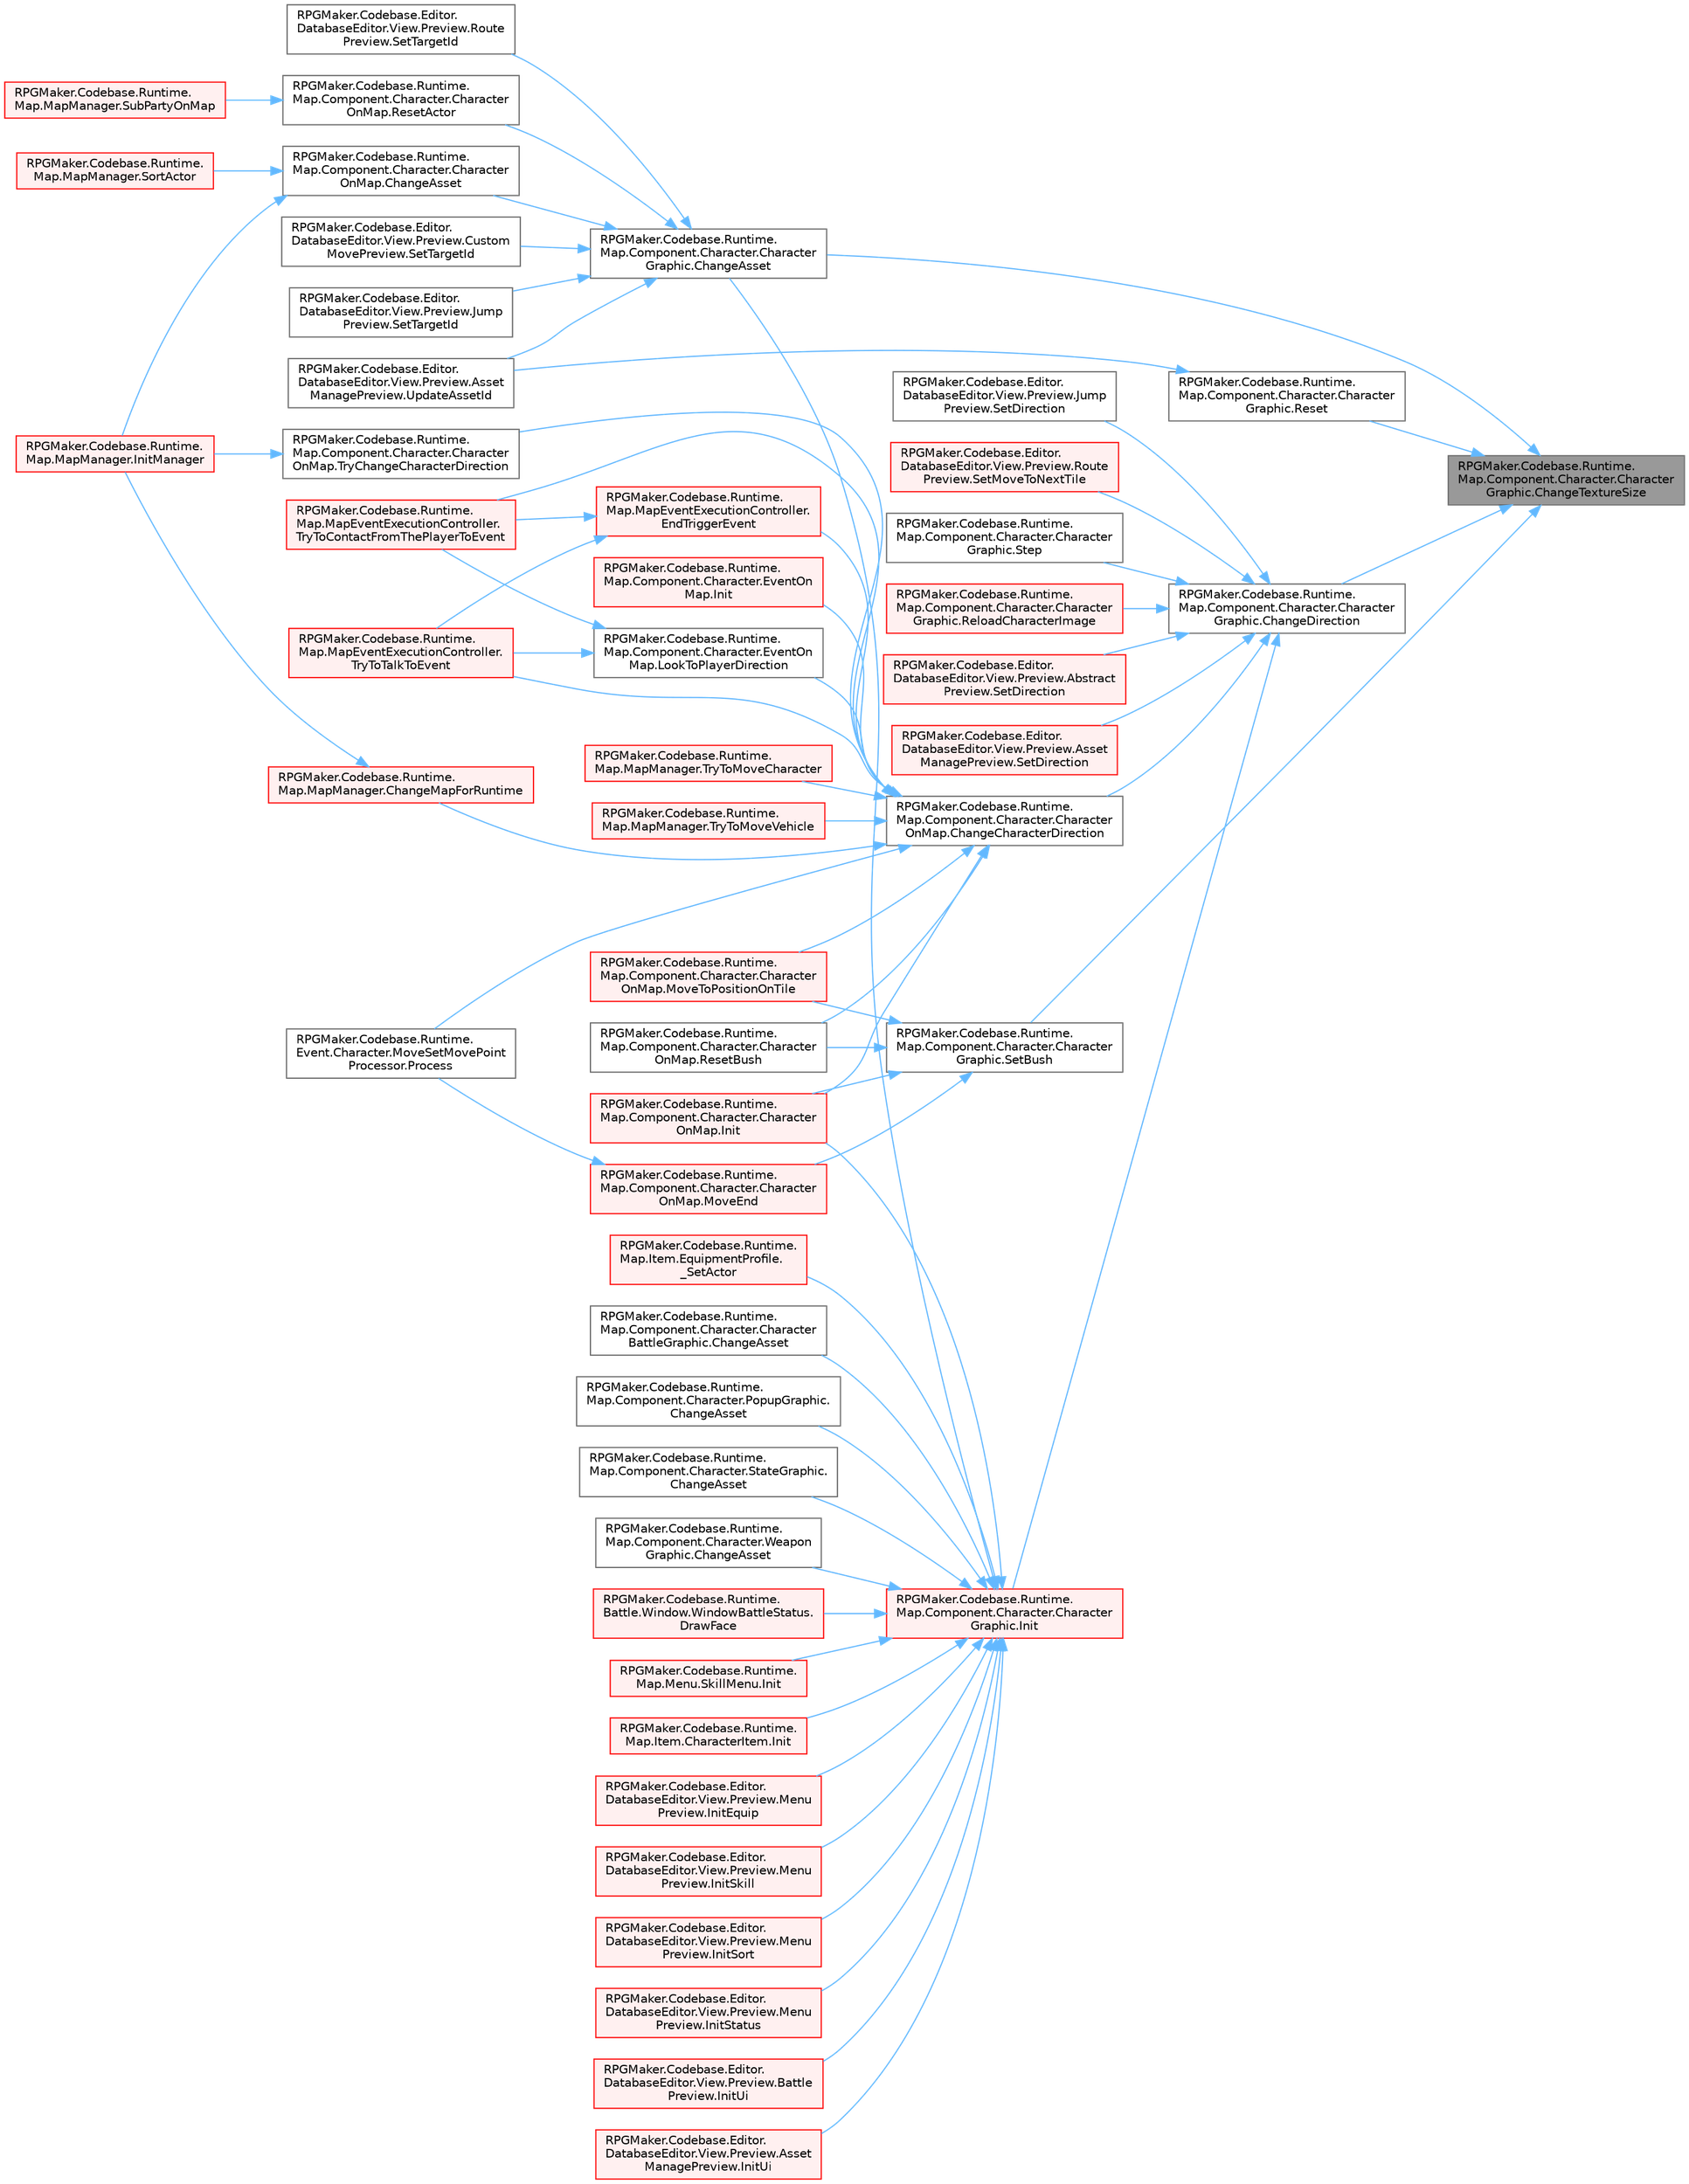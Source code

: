 digraph "RPGMaker.Codebase.Runtime.Map.Component.Character.CharacterGraphic.ChangeTextureSize"
{
 // LATEX_PDF_SIZE
  bgcolor="transparent";
  edge [fontname=Helvetica,fontsize=10,labelfontname=Helvetica,labelfontsize=10];
  node [fontname=Helvetica,fontsize=10,shape=box,height=0.2,width=0.4];
  rankdir="RL";
  Node1 [id="Node000001",label="RPGMaker.Codebase.Runtime.\lMap.Component.Character.Character\lGraphic.ChangeTextureSize",height=0.2,width=0.4,color="gray40", fillcolor="grey60", style="filled", fontcolor="black",tooltip="😁 テクスチャー・サイズ変更"];
  Node1 -> Node2 [id="edge1_Node000001_Node000002",dir="back",color="steelblue1",style="solid",tooltip=" "];
  Node2 [id="Node000002",label="RPGMaker.Codebase.Runtime.\lMap.Component.Character.Character\lGraphic.ChangeAsset",height=0.2,width=0.4,color="grey40", fillcolor="white", style="filled",URL="$da/d44/class_r_p_g_maker_1_1_codebase_1_1_runtime_1_1_map_1_1_component_1_1_character_1_1_character_graphic.html#ad921b54f353042fff144583e441b7b62",tooltip="😁 資産変更"];
  Node2 -> Node3 [id="edge2_Node000002_Node000003",dir="back",color="steelblue1",style="solid",tooltip=" "];
  Node3 [id="Node000003",label="RPGMaker.Codebase.Runtime.\lMap.Component.Character.Character\lOnMap.ChangeAsset",height=0.2,width=0.4,color="grey40", fillcolor="white", style="filled",URL="$d0/dad/class_r_p_g_maker_1_1_codebase_1_1_runtime_1_1_map_1_1_component_1_1_character_1_1_character_on_map.html#a41928ad79ad9f7867e1a03876e237d1c",tooltip="😁 資産変更"];
  Node3 -> Node4 [id="edge3_Node000003_Node000004",dir="back",color="steelblue1",style="solid",tooltip=" "];
  Node4 [id="Node000004",label="RPGMaker.Codebase.Runtime.\lMap.MapManager.InitManager",height=0.2,width=0.4,color="red", fillcolor="#FFF0F0", style="filled",URL="$d5/d0f/class_r_p_g_maker_1_1_codebase_1_1_runtime_1_1_map_1_1_map_manager.html#ae14061e8d125d7fe532437b6ba183131",tooltip="😁 マップ初期化"];
  Node3 -> Node7 [id="edge4_Node000003_Node000007",dir="back",color="steelblue1",style="solid",tooltip=" "];
  Node7 [id="Node000007",label="RPGMaker.Codebase.Runtime.\lMap.MapManager.SortActor",height=0.2,width=0.4,color="red", fillcolor="#FFF0F0", style="filled",URL="$d5/d0f/class_r_p_g_maker_1_1_codebase_1_1_runtime_1_1_map_1_1_map_manager.html#a101e9ec6e1a3b9b3916859057549625a",tooltip="😁 役者ソート"];
  Node2 -> Node12 [id="edge5_Node000002_Node000012",dir="back",color="steelblue1",style="solid",tooltip=" "];
  Node12 [id="Node000012",label="RPGMaker.Codebase.Runtime.\lMap.Component.Character.Character\lOnMap.ResetActor",height=0.2,width=0.4,color="grey40", fillcolor="white", style="filled",URL="$d0/dad/class_r_p_g_maker_1_1_codebase_1_1_runtime_1_1_map_1_1_component_1_1_character_1_1_character_on_map.html#a760a9cdc476ed0bed3bf3eec89886266",tooltip="😁 役者再設定"];
  Node12 -> Node13 [id="edge6_Node000012_Node000013",dir="back",color="steelblue1",style="solid",tooltip=" "];
  Node13 [id="Node000013",label="RPGMaker.Codebase.Runtime.\lMap.MapManager.SubPartyOnMap",height=0.2,width=0.4,color="red", fillcolor="#FFF0F0", style="filled",URL="$d5/d0f/class_r_p_g_maker_1_1_codebase_1_1_runtime_1_1_map_1_1_map_manager.html#a9337c8d44cc12466e7f3f3dd34c48ee2",tooltip="😁 マップ上のサブ・パーティー"];
  Node2 -> Node16 [id="edge7_Node000002_Node000016",dir="back",color="steelblue1",style="solid",tooltip=" "];
  Node16 [id="Node000016",label="RPGMaker.Codebase.Editor.\lDatabaseEditor.View.Preview.Custom\lMovePreview.SetTargetId",height=0.2,width=0.4,color="grey40", fillcolor="white", style="filled",URL="$d3/dc0/class_r_p_g_maker_1_1_codebase_1_1_editor_1_1_database_editor_1_1_view_1_1_preview_1_1_custom_move_preview.html#ac7050ee2f7129dc2f0fae8dab68a7be7",tooltip="😁 対象Ｉｄ設定"];
  Node2 -> Node17 [id="edge8_Node000002_Node000017",dir="back",color="steelblue1",style="solid",tooltip=" "];
  Node17 [id="Node000017",label="RPGMaker.Codebase.Editor.\lDatabaseEditor.View.Preview.Jump\lPreview.SetTargetId",height=0.2,width=0.4,color="grey40", fillcolor="white", style="filled",URL="$da/d33/class_r_p_g_maker_1_1_codebase_1_1_editor_1_1_database_editor_1_1_view_1_1_preview_1_1_jump_preview.html#aab77f85d6189af00fd836b516f06b81a",tooltip="😁 対象Ｉｄ設定"];
  Node2 -> Node18 [id="edge9_Node000002_Node000018",dir="back",color="steelblue1",style="solid",tooltip=" "];
  Node18 [id="Node000018",label="RPGMaker.Codebase.Editor.\lDatabaseEditor.View.Preview.Route\lPreview.SetTargetId",height=0.2,width=0.4,color="grey40", fillcolor="white", style="filled",URL="$d1/d5c/class_r_p_g_maker_1_1_codebase_1_1_editor_1_1_database_editor_1_1_view_1_1_preview_1_1_route_preview.html#a413f7d2204b5752d10502b1d783d2bd4",tooltip="😁 対象Ｉｄ設定"];
  Node2 -> Node19 [id="edge10_Node000002_Node000019",dir="back",color="steelblue1",style="solid",tooltip=" "];
  Node19 [id="Node000019",label="RPGMaker.Codebase.Editor.\lDatabaseEditor.View.Preview.Asset\lManagePreview.UpdateAssetId",height=0.2,width=0.4,color="grey40", fillcolor="white", style="filled",URL="$d1/d66/class_r_p_g_maker_1_1_codebase_1_1_editor_1_1_database_editor_1_1_view_1_1_preview_1_1_asset_manage_preview.html#a18b2f9b84bd50c02140dc62de74916a1",tooltip="😁 資産Ｉｄ更新"];
  Node1 -> Node20 [id="edge11_Node000001_Node000020",dir="back",color="steelblue1",style="solid",tooltip=" "];
  Node20 [id="Node000020",label="RPGMaker.Codebase.Runtime.\lMap.Component.Character.Character\lGraphic.ChangeDirection",height=0.2,width=0.4,color="grey40", fillcolor="white", style="filled",URL="$da/d44/class_r_p_g_maker_1_1_codebase_1_1_runtime_1_1_map_1_1_component_1_1_character_1_1_character_graphic.html#a8d5ab5c51f8f01da17e02ee445042c14",tooltip="😁 向き変更"];
  Node20 -> Node21 [id="edge12_Node000020_Node000021",dir="back",color="steelblue1",style="solid",tooltip=" "];
  Node21 [id="Node000021",label="RPGMaker.Codebase.Runtime.\lMap.Component.Character.Character\lOnMap.ChangeCharacterDirection",height=0.2,width=0.4,color="grey40", fillcolor="white", style="filled",URL="$d0/dad/class_r_p_g_maker_1_1_codebase_1_1_runtime_1_1_map_1_1_component_1_1_character_1_1_character_on_map.html#adfcb95a5cb4a72b7940a9260b208703e",tooltip="😁 向きを変える"];
  Node21 -> Node22 [id="edge13_Node000021_Node000022",dir="back",color="steelblue1",style="solid",tooltip=" "];
  Node22 [id="Node000022",label="RPGMaker.Codebase.Runtime.\lMap.MapManager.ChangeMapForRuntime",height=0.2,width=0.4,color="red", fillcolor="#FFF0F0", style="filled",URL="$d5/d0f/class_r_p_g_maker_1_1_codebase_1_1_runtime_1_1_map_1_1_map_manager.html#a164b0a6efee413b3cff10ea519ab8029",tooltip="😁 マップを表示する"];
  Node22 -> Node4 [id="edge14_Node000022_Node000004",dir="back",color="steelblue1",style="solid",tooltip=" "];
  Node21 -> Node25 [id="edge15_Node000021_Node000025",dir="back",color="steelblue1",style="solid",tooltip=" "];
  Node25 [id="Node000025",label="RPGMaker.Codebase.Runtime.\lMap.MapEventExecutionController.\lEndTriggerEvent",height=0.2,width=0.4,color="red", fillcolor="#FFF0F0", style="filled",URL="$db/d6c/class_r_p_g_maker_1_1_codebase_1_1_runtime_1_1_map_1_1_map_event_execution_controller.html#a4b5ffa4de63aa68e836c9d4c7e542309",tooltip="😁 接触またはアクションキーでの実行の終了時処理"];
  Node25 -> Node27 [id="edge16_Node000025_Node000027",dir="back",color="steelblue1",style="solid",tooltip=" "];
  Node27 [id="Node000027",label="RPGMaker.Codebase.Runtime.\lMap.MapEventExecutionController.\lTryToContactFromThePlayerToEvent",height=0.2,width=0.4,color="red", fillcolor="#FFF0F0", style="filled",URL="$db/d6c/class_r_p_g_maker_1_1_codebase_1_1_runtime_1_1_map_1_1_map_event_execution_controller.html#ae8a8868d390cc54cdd9423794707e6d6",tooltip="😁 接触でのイベントを実行する"];
  Node25 -> Node87 [id="edge17_Node000025_Node000087",dir="back",color="steelblue1",style="solid",tooltip=" "];
  Node87 [id="Node000087",label="RPGMaker.Codebase.Runtime.\lMap.MapEventExecutionController.\lTryToTalkToEvent",height=0.2,width=0.4,color="red", fillcolor="#FFF0F0", style="filled",URL="$db/d6c/class_r_p_g_maker_1_1_codebase_1_1_runtime_1_1_map_1_1_map_event_execution_controller.html#af3617ac5a414c04e062dc020dadefd74",tooltip="😁 アクションキーでイベントを実行する"];
  Node21 -> Node101 [id="edge18_Node000021_Node000101",dir="back",color="steelblue1",style="solid",tooltip=" "];
  Node101 [id="Node000101",label="RPGMaker.Codebase.Runtime.\lMap.Component.Character.EventOn\lMap.Init",height=0.2,width=0.4,color="red", fillcolor="#FFF0F0", style="filled",URL="$da/d39/class_r_p_g_maker_1_1_codebase_1_1_runtime_1_1_map_1_1_component_1_1_character_1_1_event_on_map.html#a761d1bccb412210b736ee1924584be0b",tooltip="😁 初期化処理"];
  Node21 -> Node104 [id="edge19_Node000021_Node000104",dir="back",color="steelblue1",style="solid",tooltip=" "];
  Node104 [id="Node000104",label="RPGMaker.Codebase.Runtime.\lMap.Component.Character.Character\lOnMap.Init",height=0.2,width=0.4,color="red", fillcolor="#FFF0F0", style="filled",URL="$d0/dad/class_r_p_g_maker_1_1_codebase_1_1_runtime_1_1_map_1_1_component_1_1_character_1_1_character_on_map.html#a27b8186e3612dc97d5609617b01a3f20",tooltip="😁 初期化"];
  Node21 -> Node107 [id="edge20_Node000021_Node000107",dir="back",color="steelblue1",style="solid",tooltip=" "];
  Node107 [id="Node000107",label="RPGMaker.Codebase.Runtime.\lMap.Component.Character.EventOn\lMap.LookToPlayerDirection",height=0.2,width=0.4,color="grey40", fillcolor="white", style="filled",URL="$da/d39/class_r_p_g_maker_1_1_codebase_1_1_runtime_1_1_map_1_1_component_1_1_character_1_1_event_on_map.html#a689ec96fa163c746893cf0668eb2d3a2",tooltip="😁 向き更新処理"];
  Node107 -> Node27 [id="edge21_Node000107_Node000027",dir="back",color="steelblue1",style="solid",tooltip=" "];
  Node107 -> Node87 [id="edge22_Node000107_Node000087",dir="back",color="steelblue1",style="solid",tooltip=" "];
  Node21 -> Node108 [id="edge23_Node000021_Node000108",dir="back",color="steelblue1",style="solid",tooltip=" "];
  Node108 [id="Node000108",label="RPGMaker.Codebase.Runtime.\lMap.Component.Character.Character\lOnMap.MoveToPositionOnTile",height=0.2,width=0.4,color="red", fillcolor="#FFF0F0", style="filled",URL="$d0/dad/class_r_p_g_maker_1_1_codebase_1_1_runtime_1_1_map_1_1_component_1_1_character_1_1_character_on_map.html#ad2d967761c9c99d601e1230d00f85606",tooltip="😁 指定したタイルの位置へ移動する"];
  Node21 -> Node69 [id="edge24_Node000021_Node000069",dir="back",color="steelblue1",style="solid",tooltip=" "];
  Node69 [id="Node000069",label="RPGMaker.Codebase.Runtime.\lEvent.Character.MoveSetMovePoint\lProcessor.Process",height=0.2,width=0.4,color="grey40", fillcolor="white", style="filled",URL="$d9/d20/class_r_p_g_maker_1_1_codebase_1_1_runtime_1_1_event_1_1_character_1_1_move_set_move_point_processor.html#a63eb19e984504a0eff588225fdcd93ad",tooltip="😁 処理"];
  Node21 -> Node114 [id="edge25_Node000021_Node000114",dir="back",color="steelblue1",style="solid",tooltip=" "];
  Node114 [id="Node000114",label="RPGMaker.Codebase.Runtime.\lMap.Component.Character.Character\lOnMap.ResetBush",height=0.2,width=0.4,color="grey40", fillcolor="white", style="filled",URL="$d0/dad/class_r_p_g_maker_1_1_codebase_1_1_runtime_1_1_map_1_1_component_1_1_character_1_1_character_on_map.html#aa8e72d9800bc02560ac4e34101f843e8",tooltip="😁 茂み再設定処理"];
  Node21 -> Node115 [id="edge26_Node000021_Node000115",dir="back",color="steelblue1",style="solid",tooltip=" "];
  Node115 [id="Node000115",label="RPGMaker.Codebase.Runtime.\lMap.Component.Character.Character\lOnMap.TryChangeCharacterDirection",height=0.2,width=0.4,color="grey40", fillcolor="white", style="filled",URL="$d0/dad/class_r_p_g_maker_1_1_codebase_1_1_runtime_1_1_map_1_1_component_1_1_character_1_1_character_on_map.html#ad8a56581ee742232231968278f33b671",tooltip="😁 向き変更を試行する。"];
  Node115 -> Node4 [id="edge27_Node000115_Node000004",dir="back",color="steelblue1",style="solid",tooltip=" "];
  Node21 -> Node27 [id="edge28_Node000021_Node000027",dir="back",color="steelblue1",style="solid",tooltip=" "];
  Node21 -> Node30 [id="edge29_Node000021_Node000030",dir="back",color="steelblue1",style="solid",tooltip=" "];
  Node30 [id="Node000030",label="RPGMaker.Codebase.Runtime.\lMap.MapManager.TryToMoveCharacter",height=0.2,width=0.4,color="red", fillcolor="#FFF0F0", style="filled",URL="$d5/d0f/class_r_p_g_maker_1_1_codebase_1_1_runtime_1_1_map_1_1_map_manager.html#a1c50ac1ba190459e6f190cdbfe263778",tooltip="😁 キャラクターの移動を試行する （対象位置が進入不可の場合は向きだけ変える）"];
  Node21 -> Node42 [id="edge30_Node000021_Node000042",dir="back",color="steelblue1",style="solid",tooltip=" "];
  Node42 [id="Node000042",label="RPGMaker.Codebase.Runtime.\lMap.MapManager.TryToMoveVehicle",height=0.2,width=0.4,color="red", fillcolor="#FFF0F0", style="filled",URL="$d5/d0f/class_r_p_g_maker_1_1_codebase_1_1_runtime_1_1_map_1_1_map_manager.html#af0e1fa61778d47dccbe907bcb8ebeb4c",tooltip="😁 乗り物の移動を試行する （対象位置が進入不可の場合は向きだけ変える）"];
  Node21 -> Node87 [id="edge31_Node000021_Node000087",dir="back",color="steelblue1",style="solid",tooltip=" "];
  Node20 -> Node116 [id="edge32_Node000020_Node000116",dir="back",color="steelblue1",style="solid",tooltip=" "];
  Node116 [id="Node000116",label="RPGMaker.Codebase.Runtime.\lMap.Component.Character.Character\lGraphic.Init",height=0.2,width=0.4,color="red", fillcolor="#FFF0F0", style="filled",URL="$da/d44/class_r_p_g_maker_1_1_codebase_1_1_runtime_1_1_map_1_1_component_1_1_character_1_1_character_graphic.html#a2d910728c7f3bbfc4fc684ed3fd3d2b7",tooltip="😁 初期化"];
  Node116 -> Node117 [id="edge33_Node000116_Node000117",dir="back",color="steelblue1",style="solid",tooltip=" "];
  Node117 [id="Node000117",label="RPGMaker.Codebase.Runtime.\lMap.Item.EquipmentProfile.\l_SetActor",height=0.2,width=0.4,color="red", fillcolor="#FFF0F0", style="filled",URL="$db/d19/class_r_p_g_maker_1_1_codebase_1_1_runtime_1_1_map_1_1_item_1_1_equipment_profile.html#ae5fc2d9f492ea45ceafe144ae3061ce7",tooltip="😁 どのキャラクターを表示させるか"];
  Node116 -> Node133 [id="edge34_Node000116_Node000133",dir="back",color="steelblue1",style="solid",tooltip=" "];
  Node133 [id="Node000133",label="RPGMaker.Codebase.Runtime.\lMap.Component.Character.Character\lBattleGraphic.ChangeAsset",height=0.2,width=0.4,color="grey40", fillcolor="white", style="filled",URL="$de/dcd/class_r_p_g_maker_1_1_codebase_1_1_runtime_1_1_map_1_1_component_1_1_character_1_1_character_battle_graphic.html#a346f8f84882c3fd4ca0d00702dc26052",tooltip="😁 財産変更"];
  Node116 -> Node2 [id="edge35_Node000116_Node000002",dir="back",color="steelblue1",style="solid",tooltip=" "];
  Node116 -> Node134 [id="edge36_Node000116_Node000134",dir="back",color="steelblue1",style="solid",tooltip=" "];
  Node134 [id="Node000134",label="RPGMaker.Codebase.Runtime.\lMap.Component.Character.PopupGraphic.\lChangeAsset",height=0.2,width=0.4,color="grey40", fillcolor="white", style="filled",URL="$d8/d3c/class_r_p_g_maker_1_1_codebase_1_1_runtime_1_1_map_1_1_component_1_1_character_1_1_popup_graphic.html#abfdc67b11dc07ca46e6c5fc903251f32",tooltip="😁 資産変更"];
  Node116 -> Node135 [id="edge37_Node000116_Node000135",dir="back",color="steelblue1",style="solid",tooltip=" "];
  Node135 [id="Node000135",label="RPGMaker.Codebase.Runtime.\lMap.Component.Character.StateGraphic.\lChangeAsset",height=0.2,width=0.4,color="grey40", fillcolor="white", style="filled",URL="$da/daa/class_r_p_g_maker_1_1_codebase_1_1_runtime_1_1_map_1_1_component_1_1_character_1_1_state_graphic.html#a138c1f9f069c3ae4ebfa6c82a2584e40",tooltip="😁 資産変更"];
  Node116 -> Node136 [id="edge38_Node000116_Node000136",dir="back",color="steelblue1",style="solid",tooltip=" "];
  Node136 [id="Node000136",label="RPGMaker.Codebase.Runtime.\lMap.Component.Character.Weapon\lGraphic.ChangeAsset",height=0.2,width=0.4,color="grey40", fillcolor="white", style="filled",URL="$d7/d17/class_r_p_g_maker_1_1_codebase_1_1_runtime_1_1_map_1_1_component_1_1_character_1_1_weapon_graphic.html#ac3c9939adbf124ca7317023463061136",tooltip="😁 資産変更"];
  Node116 -> Node137 [id="edge39_Node000116_Node000137",dir="back",color="steelblue1",style="solid",tooltip=" "];
  Node137 [id="Node000137",label="RPGMaker.Codebase.Runtime.\lBattle.Window.WindowBattleStatus.\lDrawFace",height=0.2,width=0.4,color="red", fillcolor="#FFF0F0", style="filled",URL="$d6/daf/class_r_p_g_maker_1_1_codebase_1_1_runtime_1_1_battle_1_1_window_1_1_window_battle_status.html#acfd6eb1b5deddab4f28ec7e3742637d8",tooltip="😁 顔画像表示"];
  Node116 -> Node145 [id="edge40_Node000116_Node000145",dir="back",color="steelblue1",style="solid",tooltip=" "];
  Node145 [id="Node000145",label="RPGMaker.Codebase.Runtime.\lMap.Menu.SkillMenu.Init",height=0.2,width=0.4,color="red", fillcolor="#FFF0F0", style="filled",URL="$db/d40/class_r_p_g_maker_1_1_codebase_1_1_runtime_1_1_map_1_1_menu_1_1_skill_menu.html#a975d3a099f39f2d6dbade2fcf5a23cb1",tooltip="😁 初期化処理"];
  Node116 -> Node150 [id="edge41_Node000116_Node000150",dir="back",color="steelblue1",style="solid",tooltip=" "];
  Node150 [id="Node000150",label="RPGMaker.Codebase.Runtime.\lMap.Item.CharacterItem.Init",height=0.2,width=0.4,color="red", fillcolor="#FFF0F0", style="filled",URL="$df/da0/class_r_p_g_maker_1_1_codebase_1_1_runtime_1_1_map_1_1_item_1_1_character_item.html#a8ee2b6c73f01a221abcbcf74ea1f6c53",tooltip="😁 初期化"];
  Node116 -> Node104 [id="edge42_Node000116_Node000104",dir="back",color="steelblue1",style="solid",tooltip=" "];
  Node116 -> Node154 [id="edge43_Node000116_Node000154",dir="back",color="steelblue1",style="solid",tooltip=" "];
  Node154 [id="Node000154",label="RPGMaker.Codebase.Editor.\lDatabaseEditor.View.Preview.Menu\lPreview.InitEquip",height=0.2,width=0.4,color="red", fillcolor="#FFF0F0", style="filled",URL="$d8/dc3/class_r_p_g_maker_1_1_codebase_1_1_editor_1_1_database_editor_1_1_view_1_1_preview_1_1_menu_preview.html#ac0c9a18a69ff109972697dea16923a16",tooltip="😁 装備初期化"];
  Node116 -> Node182 [id="edge44_Node000116_Node000182",dir="back",color="steelblue1",style="solid",tooltip=" "];
  Node182 [id="Node000182",label="RPGMaker.Codebase.Editor.\lDatabaseEditor.View.Preview.Menu\lPreview.InitSkill",height=0.2,width=0.4,color="red", fillcolor="#FFF0F0", style="filled",URL="$d8/dc3/class_r_p_g_maker_1_1_codebase_1_1_editor_1_1_database_editor_1_1_view_1_1_preview_1_1_menu_preview.html#a645e44a4db2e977a6bf1cd56ae769a27",tooltip="😁 スキル初期化"];
  Node116 -> Node183 [id="edge45_Node000116_Node000183",dir="back",color="steelblue1",style="solid",tooltip=" "];
  Node183 [id="Node000183",label="RPGMaker.Codebase.Editor.\lDatabaseEditor.View.Preview.Menu\lPreview.InitSort",height=0.2,width=0.4,color="red", fillcolor="#FFF0F0", style="filled",URL="$d8/dc3/class_r_p_g_maker_1_1_codebase_1_1_editor_1_1_database_editor_1_1_view_1_1_preview_1_1_menu_preview.html#a2ab1e323daeef07cff2834db9095a272",tooltip="😁 並び替え初期化"];
  Node116 -> Node184 [id="edge46_Node000116_Node000184",dir="back",color="steelblue1",style="solid",tooltip=" "];
  Node184 [id="Node000184",label="RPGMaker.Codebase.Editor.\lDatabaseEditor.View.Preview.Menu\lPreview.InitStatus",height=0.2,width=0.4,color="red", fillcolor="#FFF0F0", style="filled",URL="$d8/dc3/class_r_p_g_maker_1_1_codebase_1_1_editor_1_1_database_editor_1_1_view_1_1_preview_1_1_menu_preview.html#aed625a749a0dd45a4ecaa0bbc0f71bc5",tooltip="😁 ステータス初期化"];
  Node116 -> Node185 [id="edge47_Node000116_Node000185",dir="back",color="steelblue1",style="solid",tooltip=" "];
  Node185 [id="Node000185",label="RPGMaker.Codebase.Editor.\lDatabaseEditor.View.Preview.Battle\lPreview.InitUi",height=0.2,width=0.4,color="red", fillcolor="#FFF0F0", style="filled",URL="$d5/dc1/class_r_p_g_maker_1_1_codebase_1_1_editor_1_1_database_editor_1_1_view_1_1_preview_1_1_battle_preview.html#acd2576518b7b0468072346799bb1cf3b",tooltip="😁 初期状態のUI設定"];
  Node116 -> Node186 [id="edge48_Node000116_Node000186",dir="back",color="steelblue1",style="solid",tooltip=" "];
  Node186 [id="Node000186",label="RPGMaker.Codebase.Editor.\lDatabaseEditor.View.Preview.Asset\lManagePreview.InitUi",height=0.2,width=0.4,color="red", fillcolor="#FFF0F0", style="filled",URL="$d1/d66/class_r_p_g_maker_1_1_codebase_1_1_editor_1_1_database_editor_1_1_view_1_1_preview_1_1_asset_manage_preview.html#ab7b6acd9b29c95577e181abfa59b7dc1",tooltip="😁 ユーザー・インターフェース初期化"];
  Node20 -> Node201 [id="edge49_Node000020_Node000201",dir="back",color="steelblue1",style="solid",tooltip=" "];
  Node201 [id="Node000201",label="RPGMaker.Codebase.Runtime.\lMap.Component.Character.Character\lGraphic.ReloadCharacterImage",height=0.2,width=0.4,color="red", fillcolor="#FFF0F0", style="filled",URL="$da/d44/class_r_p_g_maker_1_1_codebase_1_1_runtime_1_1_map_1_1_component_1_1_character_1_1_character_graphic.html#ab73405af03f2fa7ce9aa93cc8e491394",tooltip="😁 キャラクターの画像を読み込み直す部分 読み込み直すassetsIDが入ります"];
  Node20 -> Node203 [id="edge50_Node000020_Node000203",dir="back",color="steelblue1",style="solid",tooltip=" "];
  Node203 [id="Node000203",label="RPGMaker.Codebase.Editor.\lDatabaseEditor.View.Preview.Abstract\lPreview.SetDirection",height=0.2,width=0.4,color="red", fillcolor="#FFF0F0", style="filled",URL="$d3/dfd/class_r_p_g_maker_1_1_codebase_1_1_editor_1_1_database_editor_1_1_view_1_1_preview_1_1_abstract_preview.html#a1e006ffcccc064281d50b5617f8791f1",tooltip="😁 向き設定"];
  Node20 -> Node208 [id="edge51_Node000020_Node000208",dir="back",color="steelblue1",style="solid",tooltip=" "];
  Node208 [id="Node000208",label="RPGMaker.Codebase.Editor.\lDatabaseEditor.View.Preview.Asset\lManagePreview.SetDirection",height=0.2,width=0.4,color="red", fillcolor="#FFF0F0", style="filled",URL="$d1/d66/class_r_p_g_maker_1_1_codebase_1_1_editor_1_1_database_editor_1_1_view_1_1_preview_1_1_asset_manage_preview.html#ae7680e7982529b66305925d0a91c63fb",tooltip="😁 向き設定"];
  Node20 -> Node210 [id="edge52_Node000020_Node000210",dir="back",color="steelblue1",style="solid",tooltip=" "];
  Node210 [id="Node000210",label="RPGMaker.Codebase.Editor.\lDatabaseEditor.View.Preview.Jump\lPreview.SetDirection",height=0.2,width=0.4,color="grey40", fillcolor="white", style="filled",URL="$da/d33/class_r_p_g_maker_1_1_codebase_1_1_editor_1_1_database_editor_1_1_view_1_1_preview_1_1_jump_preview.html#afa377cfe1a61c12c099d3c5197b8dd6a",tooltip="😁 向き設定"];
  Node20 -> Node211 [id="edge53_Node000020_Node000211",dir="back",color="steelblue1",style="solid",tooltip=" "];
  Node211 [id="Node000211",label="RPGMaker.Codebase.Editor.\lDatabaseEditor.View.Preview.Route\lPreview.SetMoveToNextTile",height=0.2,width=0.4,color="red", fillcolor="#FFF0F0", style="filled",URL="$d1/d5c/class_r_p_g_maker_1_1_codebase_1_1_editor_1_1_database_editor_1_1_view_1_1_preview_1_1_route_preview.html#ae36f4ed8aac559752cdc879c6816ef61",tooltip="😁 隣のタイルへの移動を設定。"];
  Node20 -> Node212 [id="edge54_Node000020_Node000212",dir="back",color="steelblue1",style="solid",tooltip=" "];
  Node212 [id="Node000212",label="RPGMaker.Codebase.Runtime.\lMap.Component.Character.Character\lGraphic.Step",height=0.2,width=0.4,color="grey40", fillcolor="white", style="filled",URL="$da/d44/class_r_p_g_maker_1_1_codebase_1_1_runtime_1_1_map_1_1_component_1_1_character_1_1_character_graphic.html#aed948e4c58e7d145edbccd275655151a",tooltip="😁 ステップ"];
  Node1 -> Node213 [id="edge55_Node000001_Node000213",dir="back",color="steelblue1",style="solid",tooltip=" "];
  Node213 [id="Node000213",label="RPGMaker.Codebase.Runtime.\lMap.Component.Character.Character\lGraphic.Reset",height=0.2,width=0.4,color="grey40", fillcolor="white", style="filled",URL="$da/d44/class_r_p_g_maker_1_1_codebase_1_1_runtime_1_1_map_1_1_component_1_1_character_1_1_character_graphic.html#a03f50585807aecb5988be760ced1d441",tooltip="😁 リセット"];
  Node213 -> Node19 [id="edge56_Node000213_Node000019",dir="back",color="steelblue1",style="solid",tooltip=" "];
  Node1 -> Node214 [id="edge57_Node000001_Node000214",dir="back",color="steelblue1",style="solid",tooltip=" "];
  Node214 [id="Node000214",label="RPGMaker.Codebase.Runtime.\lMap.Component.Character.Character\lGraphic.SetBush",height=0.2,width=0.4,color="grey40", fillcolor="white", style="filled",URL="$da/d44/class_r_p_g_maker_1_1_codebase_1_1_runtime_1_1_map_1_1_component_1_1_character_1_1_character_graphic.html#aa8adad5cfcba74f1b8ab79cbada2e67e",tooltip="😁 藪設定"];
  Node214 -> Node104 [id="edge58_Node000214_Node000104",dir="back",color="steelblue1",style="solid",tooltip=" "];
  Node214 -> Node215 [id="edge59_Node000214_Node000215",dir="back",color="steelblue1",style="solid",tooltip=" "];
  Node215 [id="Node000215",label="RPGMaker.Codebase.Runtime.\lMap.Component.Character.Character\lOnMap.MoveEnd",height=0.2,width=0.4,color="red", fillcolor="#FFF0F0", style="filled",URL="$d0/dad/class_r_p_g_maker_1_1_codebase_1_1_runtime_1_1_map_1_1_component_1_1_character_1_1_character_on_map.html#afb13e3ca44b253bc0907c697dd2f586e",tooltip="😁 移動終了"];
  Node215 -> Node69 [id="edge60_Node000215_Node000069",dir="back",color="steelblue1",style="solid",tooltip=" "];
  Node214 -> Node108 [id="edge61_Node000214_Node000108",dir="back",color="steelblue1",style="solid",tooltip=" "];
  Node214 -> Node114 [id="edge62_Node000214_Node000114",dir="back",color="steelblue1",style="solid",tooltip=" "];
}
